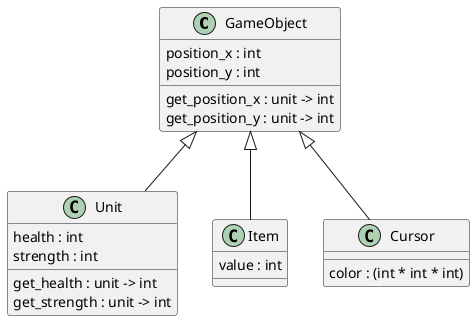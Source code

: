 @startuml
class GameObject {
    {field} position_x : int
    {field} position_y : int
    {method} get_position_x : unit -> int
    {method} get_position_y : unit -> int
}

class Unit {
    {field} health : int
    {field} strength : int
    {method} get_health : unit -> int
    {method} get_strength : unit -> int
}

class Item {
    value : int
}

class Cursor {
    color : (int * int * int)
}

GameObject <|-- Unit
GameObject <|-- Item
GameObject <|-- Cursor
@enduml